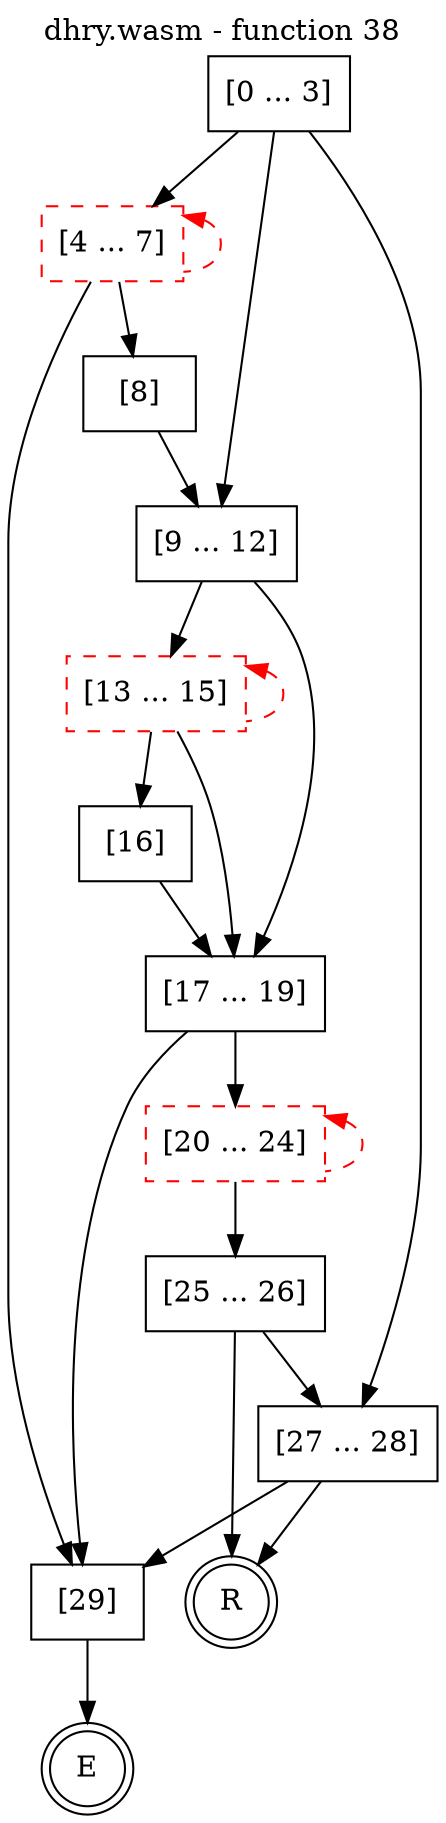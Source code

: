 digraph finite_state_machine {
    label = "dhry.wasm - function 38"
    labelloc =  t
    labelfontsize = 16
    labelfontcolor = black
    labelfontname = "Helvetica"
    node [shape = doublecircle]; E R ;
    node [shape = box];
    node [shape=box, color=black, style=solid] 0[label="[0 ... 3]"]
    node [shape=box, color=red, style=dashed] 4[label="[4 ... 7]"]
    node [shape=box, color=black, style=solid] 8[label="[8]"]
    node [shape=box, color=black, style=solid] 9[label="[9 ... 12]"]
    node [shape=box, color=red, style=dashed] 13[label="[13 ... 15]"]
    node [shape=box, color=black, style=solid] 16[label="[16]"]
    node [shape=box, color=black, style=solid] 17[label="[17 ... 19]"]
    node [shape=box, color=red, style=dashed] 20[label="[20 ... 24]"]
    node [shape=box, color=black, style=solid] 25[label="[25 ... 26]"]
    node [shape=box, color=black, style=solid] 27[label="[27 ... 28]"]
    node [shape=box, color=black, style=solid] 29[label="[29]"]
    node [shape=box, color=black, style=solid] R[label="R"]
    0 -> 4;
    0 -> 9;
    0 -> 27;
    4 -> 8;
    4 -> 29;
    4 -> 4[style="dashed" color="red" dir=back];
    8 -> 9;
    9 -> 13;
    9 -> 17;
    13 -> 16;
    13 -> 17;
    13 -> 13[style="dashed" color="red" dir=back];
    16 -> 17;
    17 -> 20;
    17 -> 29;
    20 -> 25;
    20 -> 20[style="dashed" color="red" dir=back];
    25 -> 27;
    25 -> R;
    27 -> 29;
    27 -> R;
    29 -> E;
}
